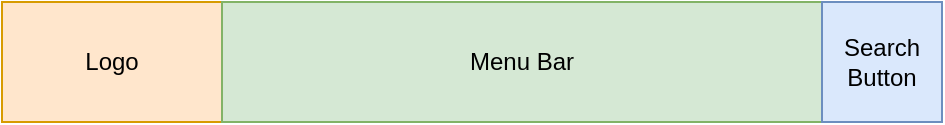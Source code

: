 <mxfile version="13.8.7" type="github">
  <diagram id="t0UabHL8bNHiyX68yAu2" name="Page-1">
    <mxGraphModel dx="782" dy="437" grid="1" gridSize="10" guides="1" tooltips="1" connect="1" arrows="1" fold="1" page="1" pageScale="1" pageWidth="1654" pageHeight="2336" math="0" shadow="0">
      <root>
        <mxCell id="0" />
        <mxCell id="1" parent="0" />
        <mxCell id="8jYOyZN9lf0EQ7GN1Sz2-1" value="Logo" style="rounded=0;whiteSpace=wrap;html=1;fillColor=#ffe6cc;strokeColor=#d79b00;" vertex="1" parent="1">
          <mxGeometry x="70" y="190" width="110" height="60" as="geometry" />
        </mxCell>
        <mxCell id="8jYOyZN9lf0EQ7GN1Sz2-2" value="Menu Bar" style="rounded=0;whiteSpace=wrap;html=1;fillColor=#d5e8d4;strokeColor=#82b366;" vertex="1" parent="1">
          <mxGeometry x="180" y="190" width="300" height="60" as="geometry" />
        </mxCell>
        <mxCell id="8jYOyZN9lf0EQ7GN1Sz2-3" value="Search Button" style="rounded=0;whiteSpace=wrap;html=1;fillColor=#dae8fc;strokeColor=#6c8ebf;" vertex="1" parent="1">
          <mxGeometry x="480" y="190" width="60" height="60" as="geometry" />
        </mxCell>
      </root>
    </mxGraphModel>
  </diagram>
</mxfile>
